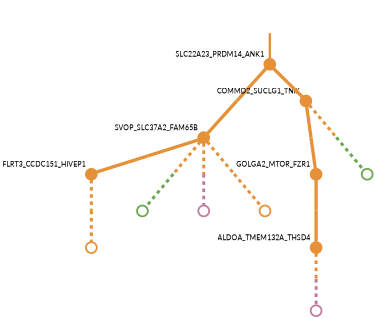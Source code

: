 strict digraph  {
graph[splines=false]; nodesep=0.7; rankdir=TB; ranksep=0.6; forcelabels=true; dpi=600; size=2.5;
0 [color="#e69138ff", fillcolor="#e69138ff", fixedsize=true, fontname=Lato, fontsize="12pt", height="0.25", label="", penwidth=3, shape=circle, style=filled, xlabel=SLC22A23_PRDM14_ANK1];
1 [color="#e69138ff", fillcolor="#e69138ff", fixedsize=true, fontname=Lato, fontsize="12pt", height="0.25", label="", penwidth=3, shape=circle, style=filled, xlabel=SVOP_SLC37A2_FAM65B];
4 [color="#e69138ff", fillcolor="#e69138ff", fixedsize=true, fontname=Lato, fontsize="12pt", height="0.25", label="", penwidth=3, shape=circle, style=filled, xlabel=COMMD2_SUCLG1_TNIK];
5 [color="#e69138ff", fillcolor="#e69138ff", fixedsize=true, fontname=Lato, fontsize="12pt", height="0.25", label="", penwidth=3, shape=circle, style=filled, xlabel=FLRT3_CCDC151_HIVEP1];
6 [color="#6aa84fff", fillcolor="#6aa84fff", fixedsize=true, fontname=Lato, fontsize="12pt", height="0.25", label="", penwidth=3, shape=circle, style=solid, xlabel=""];
8 [color="#c27ba0ff", fillcolor="#c27ba0ff", fixedsize=true, fontname=Lato, fontsize="12pt", height="0.25", label="", penwidth=3, shape=circle, style=solid, xlabel=""];
10 [color="#e69138ff", fillcolor="#e69138ff", fixedsize=true, fontname=Lato, fontsize="12pt", height="0.25", label="", penwidth=3, shape=circle, style=solid, xlabel=""];
2 [color="#e69138ff", fillcolor="#e69138ff", fixedsize=true, fontname=Lato, fontsize="12pt", height="0.25", label="", penwidth=3, shape=circle, style=filled, xlabel=ALDOA_TMEM132A_THSD4];
9 [color="#c27ba0ff", fillcolor="#c27ba0ff", fixedsize=true, fontname=Lato, fontsize="12pt", height="0.25", label="", penwidth=3, shape=circle, style=solid, xlabel=""];
3 [color="#e69138ff", fillcolor="#e69138ff", fixedsize=true, fontname=Lato, fontsize="12pt", height="0.25", label="", penwidth=3, shape=circle, style=filled, xlabel=GOLGA2_MTOR_FZR1];
7 [color="#6aa84fff", fillcolor="#6aa84fff", fixedsize=true, fontname=Lato, fontsize="12pt", height="0.25", label="", penwidth=3, shape=circle, style=solid, xlabel=""];
11 [color="#e69138ff", fillcolor="#e69138ff", fixedsize=true, fontname=Lato, fontsize="12pt", height="0.25", label="", penwidth=3, shape=circle, style=solid, xlabel=""];
normal [label="", penwidth=3, style=invis, xlabel=SLC22A23_PRDM14_ANK1];
0 -> 1  [arrowsize=0, color="#e69138ff;0.5:#e69138ff", minlen="2.0", penwidth="5.5", style=solid];
0 -> 4  [arrowsize=0, color="#e69138ff;0.5:#e69138ff", minlen="1.8000000715255737", penwidth="5.5", style=solid];
1 -> 5  [arrowsize=0, color="#e69138ff;0.5:#e69138ff", minlen="1.0", penwidth="5.5", style=solid];
1 -> 6  [arrowsize=0, color="#e69138ff;0.5:#6aa84fff", minlen="2.0", penwidth=5, style=dashed];
1 -> 8  [arrowsize=0, color="#e69138ff;0.5:#c27ba0ff", minlen="2.0", penwidth=5, style=dashed];
1 -> 10  [arrowsize=0, color="#e69138ff;0.5:#e69138ff", minlen="2.0", penwidth=5, style=dashed];
4 -> 3  [arrowsize=0, color="#e69138ff;0.5:#e69138ff", minlen="2.0", penwidth="5.5", style=solid];
4 -> 7  [arrowsize=0, color="#e69138ff;0.5:#6aa84fff", minlen="2.0", penwidth=5, style=dashed];
5 -> 11  [arrowsize=0, color="#e69138ff;0.5:#e69138ff", minlen="2.0", penwidth=5, style=dashed];
2 -> 9  [arrowsize=0, color="#e69138ff;0.5:#c27ba0ff", minlen="2.0", penwidth=5, style=dashed];
3 -> 2  [arrowsize=0, color="#e69138ff;0.5:#e69138ff", minlen="2.0", penwidth="5.5", style=solid];
normal -> 0  [arrowsize=0, color="#e69138ff", label="", penwidth=4, style=solid];
}
